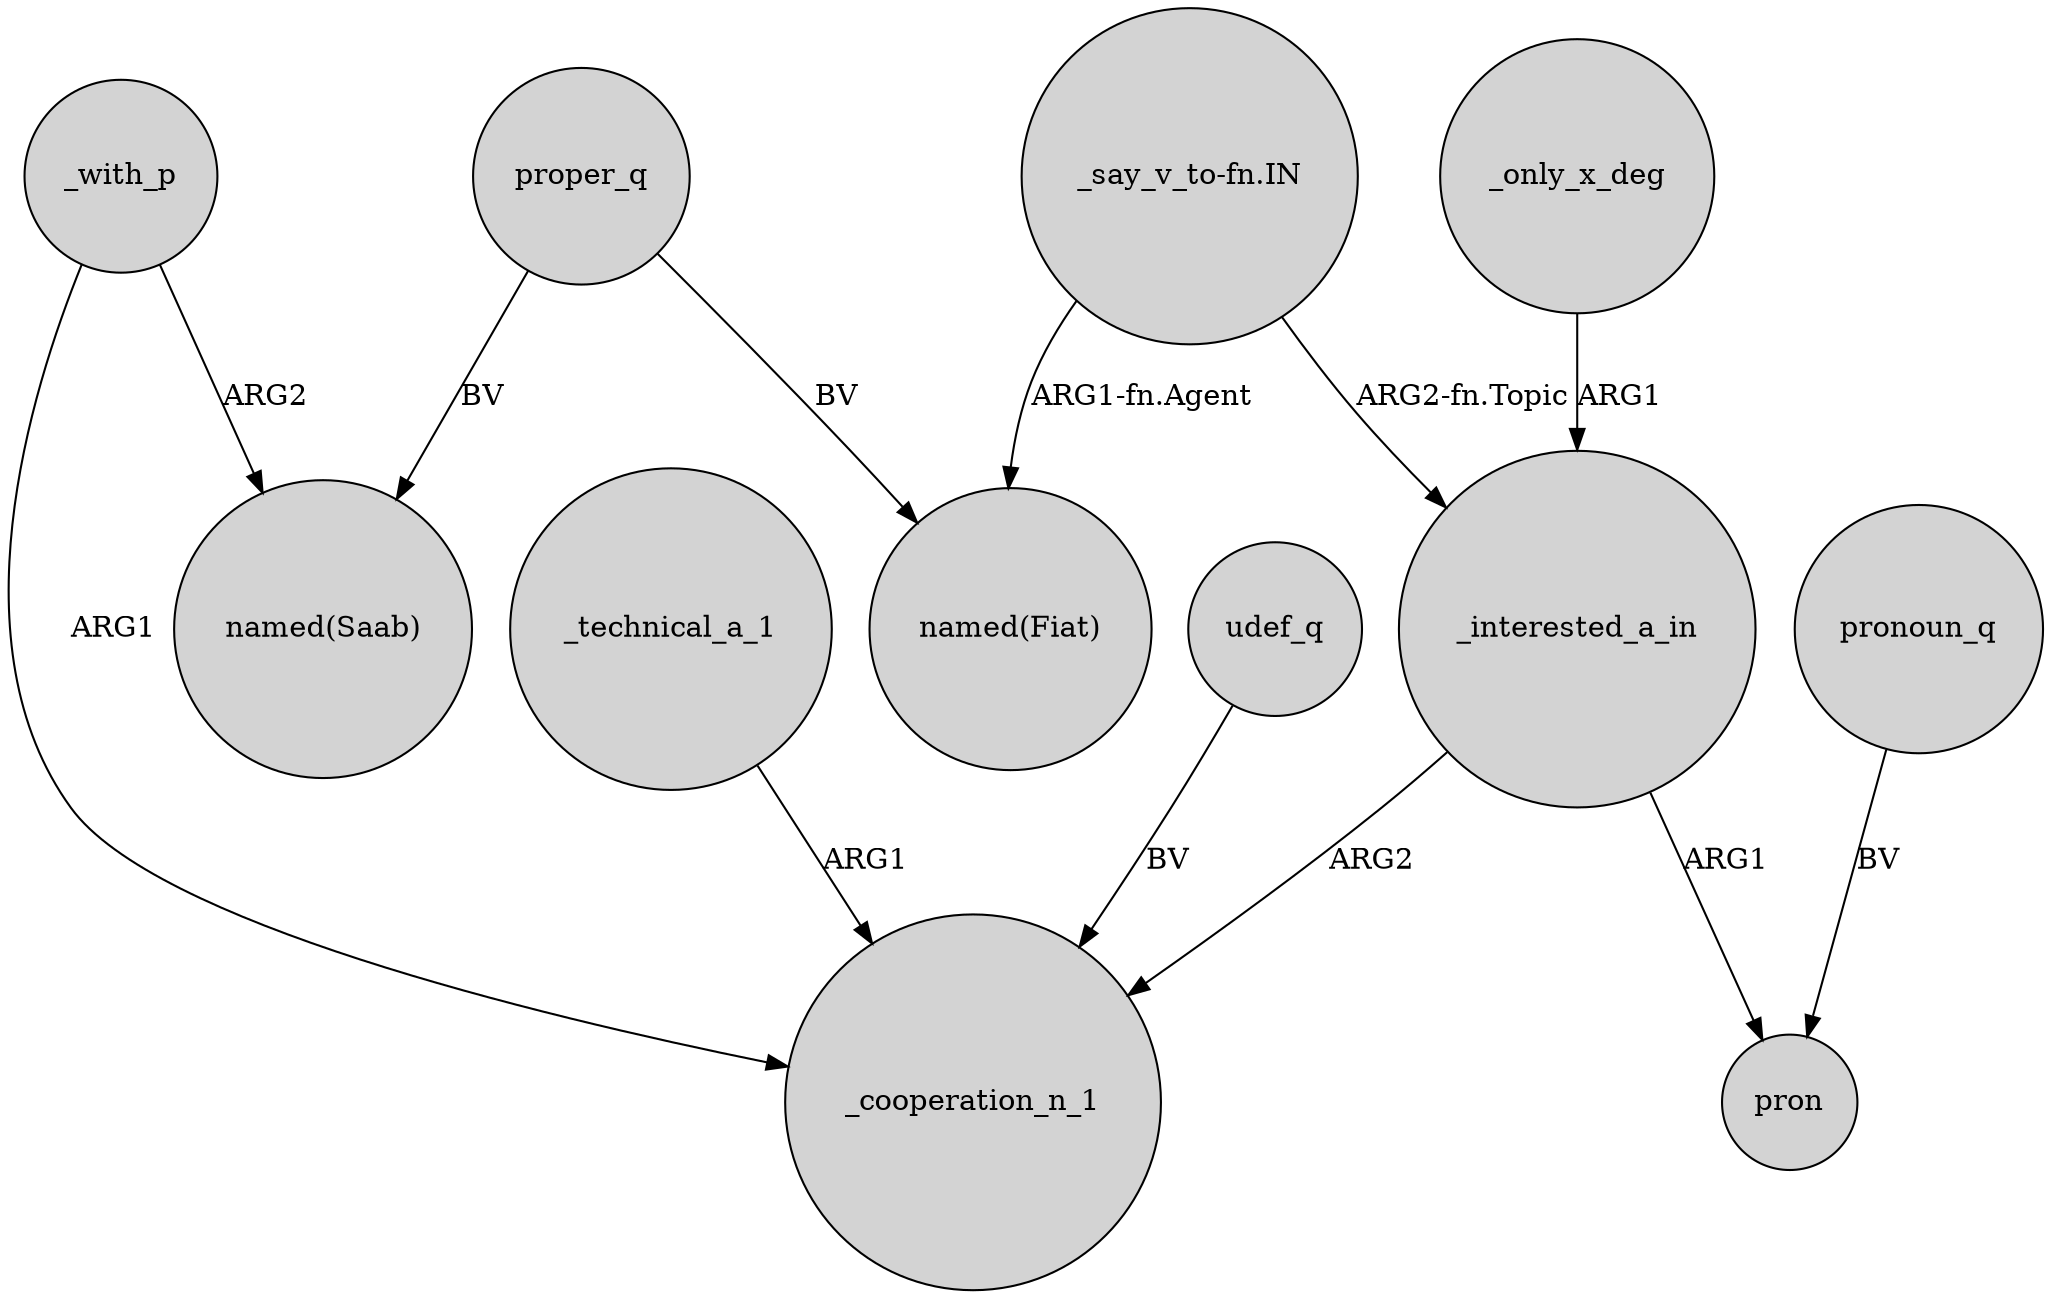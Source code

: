 digraph {
	node [shape=circle style=filled]
	_only_x_deg -> _interested_a_in [label=ARG1]
	proper_q -> "named(Fiat)" [label=BV]
	proper_q -> "named(Saab)" [label=BV]
	"_say_v_to-fn.IN" -> "named(Fiat)" [label="ARG1-fn.Agent"]
	_with_p -> _cooperation_n_1 [label=ARG1]
	"_say_v_to-fn.IN" -> _interested_a_in [label="ARG2-fn.Topic"]
	_interested_a_in -> pron [label=ARG1]
	_interested_a_in -> _cooperation_n_1 [label=ARG2]
	_technical_a_1 -> _cooperation_n_1 [label=ARG1]
	_with_p -> "named(Saab)" [label=ARG2]
	udef_q -> _cooperation_n_1 [label=BV]
	pronoun_q -> pron [label=BV]
}
